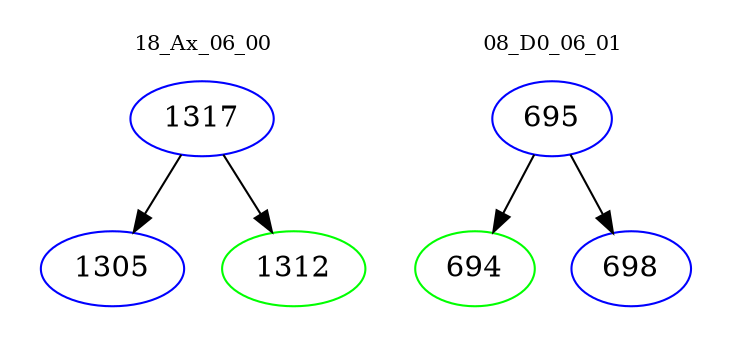 digraph{
subgraph cluster_0 {
color = white
label = "18_Ax_06_00";
fontsize=10;
T0_1317 [label="1317", color="blue"]
T0_1317 -> T0_1305 [color="black"]
T0_1305 [label="1305", color="blue"]
T0_1317 -> T0_1312 [color="black"]
T0_1312 [label="1312", color="green"]
}
subgraph cluster_1 {
color = white
label = "08_D0_06_01";
fontsize=10;
T1_695 [label="695", color="blue"]
T1_695 -> T1_694 [color="black"]
T1_694 [label="694", color="green"]
T1_695 -> T1_698 [color="black"]
T1_698 [label="698", color="blue"]
}
}

